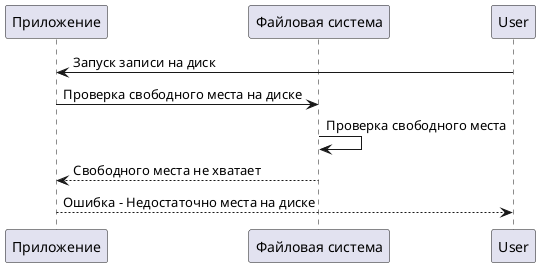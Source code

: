 @startuml

participant "Приложение" as App
participant "Файловая система" as FS

User -> App: Запуск записи на диск
App -> FS: Проверка свободного места на диске
FS -> FS: Проверка свободного места
FS --> App: Свободного места не хватает
App --> User: Ошибка - Недостаточно места на диске
@enduml